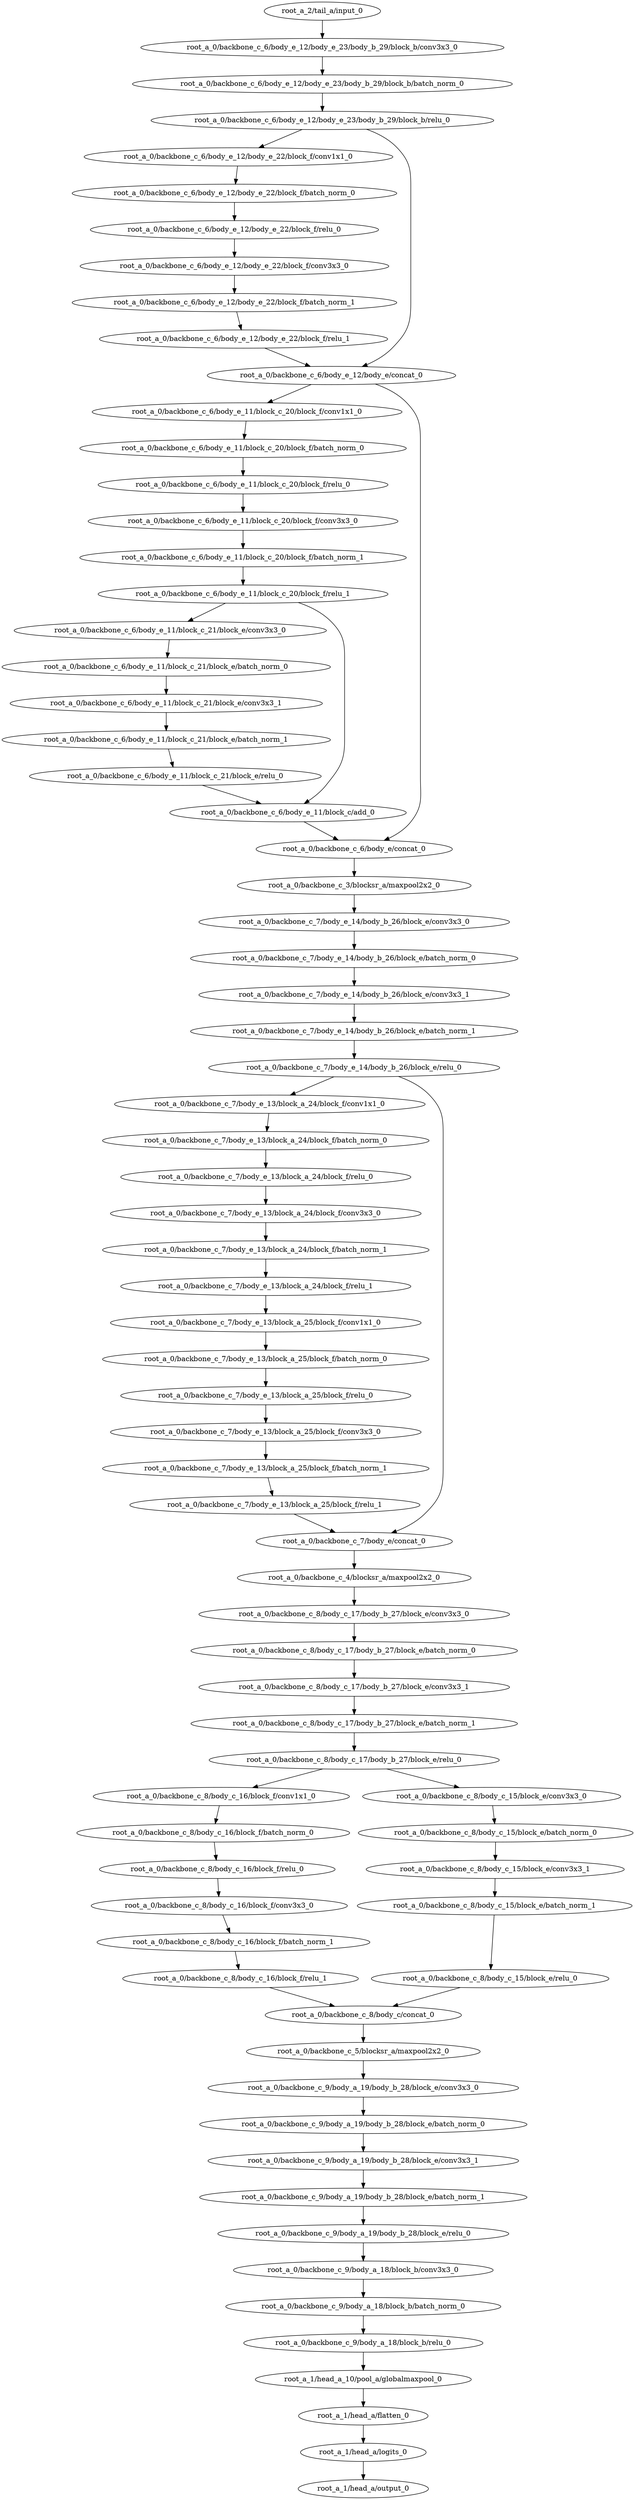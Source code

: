 digraph root_a {
	"root_a_2/tail_a/input_0"
	"root_a_0/backbone_c_6/body_e_12/body_e_23/body_b_29/block_b/conv3x3_0"
	"root_a_0/backbone_c_6/body_e_12/body_e_23/body_b_29/block_b/batch_norm_0"
	"root_a_0/backbone_c_6/body_e_12/body_e_23/body_b_29/block_b/relu_0"
	"root_a_0/backbone_c_6/body_e_12/body_e_22/block_f/conv1x1_0"
	"root_a_0/backbone_c_6/body_e_12/body_e_22/block_f/batch_norm_0"
	"root_a_0/backbone_c_6/body_e_12/body_e_22/block_f/relu_0"
	"root_a_0/backbone_c_6/body_e_12/body_e_22/block_f/conv3x3_0"
	"root_a_0/backbone_c_6/body_e_12/body_e_22/block_f/batch_norm_1"
	"root_a_0/backbone_c_6/body_e_12/body_e_22/block_f/relu_1"
	"root_a_0/backbone_c_6/body_e_12/body_e/concat_0"
	"root_a_0/backbone_c_6/body_e_11/block_c_20/block_f/conv1x1_0"
	"root_a_0/backbone_c_6/body_e_11/block_c_20/block_f/batch_norm_0"
	"root_a_0/backbone_c_6/body_e_11/block_c_20/block_f/relu_0"
	"root_a_0/backbone_c_6/body_e_11/block_c_20/block_f/conv3x3_0"
	"root_a_0/backbone_c_6/body_e_11/block_c_20/block_f/batch_norm_1"
	"root_a_0/backbone_c_6/body_e_11/block_c_20/block_f/relu_1"
	"root_a_0/backbone_c_6/body_e_11/block_c_21/block_e/conv3x3_0"
	"root_a_0/backbone_c_6/body_e_11/block_c_21/block_e/batch_norm_0"
	"root_a_0/backbone_c_6/body_e_11/block_c_21/block_e/conv3x3_1"
	"root_a_0/backbone_c_6/body_e_11/block_c_21/block_e/batch_norm_1"
	"root_a_0/backbone_c_6/body_e_11/block_c_21/block_e/relu_0"
	"root_a_0/backbone_c_6/body_e_11/block_c/add_0"
	"root_a_0/backbone_c_6/body_e/concat_0"
	"root_a_0/backbone_c_3/blocksr_a/maxpool2x2_0"
	"root_a_0/backbone_c_7/body_e_14/body_b_26/block_e/conv3x3_0"
	"root_a_0/backbone_c_7/body_e_14/body_b_26/block_e/batch_norm_0"
	"root_a_0/backbone_c_7/body_e_14/body_b_26/block_e/conv3x3_1"
	"root_a_0/backbone_c_7/body_e_14/body_b_26/block_e/batch_norm_1"
	"root_a_0/backbone_c_7/body_e_14/body_b_26/block_e/relu_0"
	"root_a_0/backbone_c_7/body_e_13/block_a_24/block_f/conv1x1_0"
	"root_a_0/backbone_c_7/body_e_13/block_a_24/block_f/batch_norm_0"
	"root_a_0/backbone_c_7/body_e_13/block_a_24/block_f/relu_0"
	"root_a_0/backbone_c_7/body_e_13/block_a_24/block_f/conv3x3_0"
	"root_a_0/backbone_c_7/body_e_13/block_a_24/block_f/batch_norm_1"
	"root_a_0/backbone_c_7/body_e_13/block_a_24/block_f/relu_1"
	"root_a_0/backbone_c_7/body_e_13/block_a_25/block_f/conv1x1_0"
	"root_a_0/backbone_c_7/body_e_13/block_a_25/block_f/batch_norm_0"
	"root_a_0/backbone_c_7/body_e_13/block_a_25/block_f/relu_0"
	"root_a_0/backbone_c_7/body_e_13/block_a_25/block_f/conv3x3_0"
	"root_a_0/backbone_c_7/body_e_13/block_a_25/block_f/batch_norm_1"
	"root_a_0/backbone_c_7/body_e_13/block_a_25/block_f/relu_1"
	"root_a_0/backbone_c_7/body_e/concat_0"
	"root_a_0/backbone_c_4/blocksr_a/maxpool2x2_0"
	"root_a_0/backbone_c_8/body_c_17/body_b_27/block_e/conv3x3_0"
	"root_a_0/backbone_c_8/body_c_17/body_b_27/block_e/batch_norm_0"
	"root_a_0/backbone_c_8/body_c_17/body_b_27/block_e/conv3x3_1"
	"root_a_0/backbone_c_8/body_c_17/body_b_27/block_e/batch_norm_1"
	"root_a_0/backbone_c_8/body_c_17/body_b_27/block_e/relu_0"
	"root_a_0/backbone_c_8/body_c_16/block_f/conv1x1_0"
	"root_a_0/backbone_c_8/body_c_16/block_f/batch_norm_0"
	"root_a_0/backbone_c_8/body_c_16/block_f/relu_0"
	"root_a_0/backbone_c_8/body_c_16/block_f/conv3x3_0"
	"root_a_0/backbone_c_8/body_c_16/block_f/batch_norm_1"
	"root_a_0/backbone_c_8/body_c_16/block_f/relu_1"
	"root_a_0/backbone_c_8/body_c_15/block_e/conv3x3_0"
	"root_a_0/backbone_c_8/body_c_15/block_e/batch_norm_0"
	"root_a_0/backbone_c_8/body_c_15/block_e/conv3x3_1"
	"root_a_0/backbone_c_8/body_c_15/block_e/batch_norm_1"
	"root_a_0/backbone_c_8/body_c_15/block_e/relu_0"
	"root_a_0/backbone_c_8/body_c/concat_0"
	"root_a_0/backbone_c_5/blocksr_a/maxpool2x2_0"
	"root_a_0/backbone_c_9/body_a_19/body_b_28/block_e/conv3x3_0"
	"root_a_0/backbone_c_9/body_a_19/body_b_28/block_e/batch_norm_0"
	"root_a_0/backbone_c_9/body_a_19/body_b_28/block_e/conv3x3_1"
	"root_a_0/backbone_c_9/body_a_19/body_b_28/block_e/batch_norm_1"
	"root_a_0/backbone_c_9/body_a_19/body_b_28/block_e/relu_0"
	"root_a_0/backbone_c_9/body_a_18/block_b/conv3x3_0"
	"root_a_0/backbone_c_9/body_a_18/block_b/batch_norm_0"
	"root_a_0/backbone_c_9/body_a_18/block_b/relu_0"
	"root_a_1/head_a_10/pool_a/globalmaxpool_0"
	"root_a_1/head_a/flatten_0"
	"root_a_1/head_a/logits_0"
	"root_a_1/head_a/output_0"

	"root_a_2/tail_a/input_0" -> "root_a_0/backbone_c_6/body_e_12/body_e_23/body_b_29/block_b/conv3x3_0"
	"root_a_0/backbone_c_6/body_e_12/body_e_23/body_b_29/block_b/conv3x3_0" -> "root_a_0/backbone_c_6/body_e_12/body_e_23/body_b_29/block_b/batch_norm_0"
	"root_a_0/backbone_c_6/body_e_12/body_e_23/body_b_29/block_b/batch_norm_0" -> "root_a_0/backbone_c_6/body_e_12/body_e_23/body_b_29/block_b/relu_0"
	"root_a_0/backbone_c_6/body_e_12/body_e_23/body_b_29/block_b/relu_0" -> "root_a_0/backbone_c_6/body_e_12/body_e_22/block_f/conv1x1_0"
	"root_a_0/backbone_c_6/body_e_12/body_e_22/block_f/conv1x1_0" -> "root_a_0/backbone_c_6/body_e_12/body_e_22/block_f/batch_norm_0"
	"root_a_0/backbone_c_6/body_e_12/body_e_22/block_f/batch_norm_0" -> "root_a_0/backbone_c_6/body_e_12/body_e_22/block_f/relu_0"
	"root_a_0/backbone_c_6/body_e_12/body_e_22/block_f/relu_0" -> "root_a_0/backbone_c_6/body_e_12/body_e_22/block_f/conv3x3_0"
	"root_a_0/backbone_c_6/body_e_12/body_e_22/block_f/conv3x3_0" -> "root_a_0/backbone_c_6/body_e_12/body_e_22/block_f/batch_norm_1"
	"root_a_0/backbone_c_6/body_e_12/body_e_22/block_f/batch_norm_1" -> "root_a_0/backbone_c_6/body_e_12/body_e_22/block_f/relu_1"
	"root_a_0/backbone_c_6/body_e_12/body_e_22/block_f/relu_1" -> "root_a_0/backbone_c_6/body_e_12/body_e/concat_0"
	"root_a_0/backbone_c_6/body_e_12/body_e_23/body_b_29/block_b/relu_0" -> "root_a_0/backbone_c_6/body_e_12/body_e/concat_0"
	"root_a_0/backbone_c_6/body_e_12/body_e/concat_0" -> "root_a_0/backbone_c_6/body_e_11/block_c_20/block_f/conv1x1_0"
	"root_a_0/backbone_c_6/body_e_11/block_c_20/block_f/conv1x1_0" -> "root_a_0/backbone_c_6/body_e_11/block_c_20/block_f/batch_norm_0"
	"root_a_0/backbone_c_6/body_e_11/block_c_20/block_f/batch_norm_0" -> "root_a_0/backbone_c_6/body_e_11/block_c_20/block_f/relu_0"
	"root_a_0/backbone_c_6/body_e_11/block_c_20/block_f/relu_0" -> "root_a_0/backbone_c_6/body_e_11/block_c_20/block_f/conv3x3_0"
	"root_a_0/backbone_c_6/body_e_11/block_c_20/block_f/conv3x3_0" -> "root_a_0/backbone_c_6/body_e_11/block_c_20/block_f/batch_norm_1"
	"root_a_0/backbone_c_6/body_e_11/block_c_20/block_f/batch_norm_1" -> "root_a_0/backbone_c_6/body_e_11/block_c_20/block_f/relu_1"
	"root_a_0/backbone_c_6/body_e_11/block_c_20/block_f/relu_1" -> "root_a_0/backbone_c_6/body_e_11/block_c_21/block_e/conv3x3_0"
	"root_a_0/backbone_c_6/body_e_11/block_c_21/block_e/conv3x3_0" -> "root_a_0/backbone_c_6/body_e_11/block_c_21/block_e/batch_norm_0"
	"root_a_0/backbone_c_6/body_e_11/block_c_21/block_e/batch_norm_0" -> "root_a_0/backbone_c_6/body_e_11/block_c_21/block_e/conv3x3_1"
	"root_a_0/backbone_c_6/body_e_11/block_c_21/block_e/conv3x3_1" -> "root_a_0/backbone_c_6/body_e_11/block_c_21/block_e/batch_norm_1"
	"root_a_0/backbone_c_6/body_e_11/block_c_21/block_e/batch_norm_1" -> "root_a_0/backbone_c_6/body_e_11/block_c_21/block_e/relu_0"
	"root_a_0/backbone_c_6/body_e_11/block_c_21/block_e/relu_0" -> "root_a_0/backbone_c_6/body_e_11/block_c/add_0"
	"root_a_0/backbone_c_6/body_e_11/block_c_20/block_f/relu_1" -> "root_a_0/backbone_c_6/body_e_11/block_c/add_0"
	"root_a_0/backbone_c_6/body_e_11/block_c/add_0" -> "root_a_0/backbone_c_6/body_e/concat_0"
	"root_a_0/backbone_c_6/body_e_12/body_e/concat_0" -> "root_a_0/backbone_c_6/body_e/concat_0"
	"root_a_0/backbone_c_6/body_e/concat_0" -> "root_a_0/backbone_c_3/blocksr_a/maxpool2x2_0"
	"root_a_0/backbone_c_3/blocksr_a/maxpool2x2_0" -> "root_a_0/backbone_c_7/body_e_14/body_b_26/block_e/conv3x3_0"
	"root_a_0/backbone_c_7/body_e_14/body_b_26/block_e/conv3x3_0" -> "root_a_0/backbone_c_7/body_e_14/body_b_26/block_e/batch_norm_0"
	"root_a_0/backbone_c_7/body_e_14/body_b_26/block_e/batch_norm_0" -> "root_a_0/backbone_c_7/body_e_14/body_b_26/block_e/conv3x3_1"
	"root_a_0/backbone_c_7/body_e_14/body_b_26/block_e/conv3x3_1" -> "root_a_0/backbone_c_7/body_e_14/body_b_26/block_e/batch_norm_1"
	"root_a_0/backbone_c_7/body_e_14/body_b_26/block_e/batch_norm_1" -> "root_a_0/backbone_c_7/body_e_14/body_b_26/block_e/relu_0"
	"root_a_0/backbone_c_7/body_e_14/body_b_26/block_e/relu_0" -> "root_a_0/backbone_c_7/body_e_13/block_a_24/block_f/conv1x1_0"
	"root_a_0/backbone_c_7/body_e_13/block_a_24/block_f/conv1x1_0" -> "root_a_0/backbone_c_7/body_e_13/block_a_24/block_f/batch_norm_0"
	"root_a_0/backbone_c_7/body_e_13/block_a_24/block_f/batch_norm_0" -> "root_a_0/backbone_c_7/body_e_13/block_a_24/block_f/relu_0"
	"root_a_0/backbone_c_7/body_e_13/block_a_24/block_f/relu_0" -> "root_a_0/backbone_c_7/body_e_13/block_a_24/block_f/conv3x3_0"
	"root_a_0/backbone_c_7/body_e_13/block_a_24/block_f/conv3x3_0" -> "root_a_0/backbone_c_7/body_e_13/block_a_24/block_f/batch_norm_1"
	"root_a_0/backbone_c_7/body_e_13/block_a_24/block_f/batch_norm_1" -> "root_a_0/backbone_c_7/body_e_13/block_a_24/block_f/relu_1"
	"root_a_0/backbone_c_7/body_e_13/block_a_24/block_f/relu_1" -> "root_a_0/backbone_c_7/body_e_13/block_a_25/block_f/conv1x1_0"
	"root_a_0/backbone_c_7/body_e_13/block_a_25/block_f/conv1x1_0" -> "root_a_0/backbone_c_7/body_e_13/block_a_25/block_f/batch_norm_0"
	"root_a_0/backbone_c_7/body_e_13/block_a_25/block_f/batch_norm_0" -> "root_a_0/backbone_c_7/body_e_13/block_a_25/block_f/relu_0"
	"root_a_0/backbone_c_7/body_e_13/block_a_25/block_f/relu_0" -> "root_a_0/backbone_c_7/body_e_13/block_a_25/block_f/conv3x3_0"
	"root_a_0/backbone_c_7/body_e_13/block_a_25/block_f/conv3x3_0" -> "root_a_0/backbone_c_7/body_e_13/block_a_25/block_f/batch_norm_1"
	"root_a_0/backbone_c_7/body_e_13/block_a_25/block_f/batch_norm_1" -> "root_a_0/backbone_c_7/body_e_13/block_a_25/block_f/relu_1"
	"root_a_0/backbone_c_7/body_e_13/block_a_25/block_f/relu_1" -> "root_a_0/backbone_c_7/body_e/concat_0"
	"root_a_0/backbone_c_7/body_e_14/body_b_26/block_e/relu_0" -> "root_a_0/backbone_c_7/body_e/concat_0"
	"root_a_0/backbone_c_7/body_e/concat_0" -> "root_a_0/backbone_c_4/blocksr_a/maxpool2x2_0"
	"root_a_0/backbone_c_4/blocksr_a/maxpool2x2_0" -> "root_a_0/backbone_c_8/body_c_17/body_b_27/block_e/conv3x3_0"
	"root_a_0/backbone_c_8/body_c_17/body_b_27/block_e/conv3x3_0" -> "root_a_0/backbone_c_8/body_c_17/body_b_27/block_e/batch_norm_0"
	"root_a_0/backbone_c_8/body_c_17/body_b_27/block_e/batch_norm_0" -> "root_a_0/backbone_c_8/body_c_17/body_b_27/block_e/conv3x3_1"
	"root_a_0/backbone_c_8/body_c_17/body_b_27/block_e/conv3x3_1" -> "root_a_0/backbone_c_8/body_c_17/body_b_27/block_e/batch_norm_1"
	"root_a_0/backbone_c_8/body_c_17/body_b_27/block_e/batch_norm_1" -> "root_a_0/backbone_c_8/body_c_17/body_b_27/block_e/relu_0"
	"root_a_0/backbone_c_8/body_c_17/body_b_27/block_e/relu_0" -> "root_a_0/backbone_c_8/body_c_16/block_f/conv1x1_0"
	"root_a_0/backbone_c_8/body_c_16/block_f/conv1x1_0" -> "root_a_0/backbone_c_8/body_c_16/block_f/batch_norm_0"
	"root_a_0/backbone_c_8/body_c_16/block_f/batch_norm_0" -> "root_a_0/backbone_c_8/body_c_16/block_f/relu_0"
	"root_a_0/backbone_c_8/body_c_16/block_f/relu_0" -> "root_a_0/backbone_c_8/body_c_16/block_f/conv3x3_0"
	"root_a_0/backbone_c_8/body_c_16/block_f/conv3x3_0" -> "root_a_0/backbone_c_8/body_c_16/block_f/batch_norm_1"
	"root_a_0/backbone_c_8/body_c_16/block_f/batch_norm_1" -> "root_a_0/backbone_c_8/body_c_16/block_f/relu_1"
	"root_a_0/backbone_c_8/body_c_17/body_b_27/block_e/relu_0" -> "root_a_0/backbone_c_8/body_c_15/block_e/conv3x3_0"
	"root_a_0/backbone_c_8/body_c_15/block_e/conv3x3_0" -> "root_a_0/backbone_c_8/body_c_15/block_e/batch_norm_0"
	"root_a_0/backbone_c_8/body_c_15/block_e/batch_norm_0" -> "root_a_0/backbone_c_8/body_c_15/block_e/conv3x3_1"
	"root_a_0/backbone_c_8/body_c_15/block_e/conv3x3_1" -> "root_a_0/backbone_c_8/body_c_15/block_e/batch_norm_1"
	"root_a_0/backbone_c_8/body_c_15/block_e/batch_norm_1" -> "root_a_0/backbone_c_8/body_c_15/block_e/relu_0"
	"root_a_0/backbone_c_8/body_c_16/block_f/relu_1" -> "root_a_0/backbone_c_8/body_c/concat_0"
	"root_a_0/backbone_c_8/body_c_15/block_e/relu_0" -> "root_a_0/backbone_c_8/body_c/concat_0"
	"root_a_0/backbone_c_8/body_c/concat_0" -> "root_a_0/backbone_c_5/blocksr_a/maxpool2x2_0"
	"root_a_0/backbone_c_5/blocksr_a/maxpool2x2_0" -> "root_a_0/backbone_c_9/body_a_19/body_b_28/block_e/conv3x3_0"
	"root_a_0/backbone_c_9/body_a_19/body_b_28/block_e/conv3x3_0" -> "root_a_0/backbone_c_9/body_a_19/body_b_28/block_e/batch_norm_0"
	"root_a_0/backbone_c_9/body_a_19/body_b_28/block_e/batch_norm_0" -> "root_a_0/backbone_c_9/body_a_19/body_b_28/block_e/conv3x3_1"
	"root_a_0/backbone_c_9/body_a_19/body_b_28/block_e/conv3x3_1" -> "root_a_0/backbone_c_9/body_a_19/body_b_28/block_e/batch_norm_1"
	"root_a_0/backbone_c_9/body_a_19/body_b_28/block_e/batch_norm_1" -> "root_a_0/backbone_c_9/body_a_19/body_b_28/block_e/relu_0"
	"root_a_0/backbone_c_9/body_a_19/body_b_28/block_e/relu_0" -> "root_a_0/backbone_c_9/body_a_18/block_b/conv3x3_0"
	"root_a_0/backbone_c_9/body_a_18/block_b/conv3x3_0" -> "root_a_0/backbone_c_9/body_a_18/block_b/batch_norm_0"
	"root_a_0/backbone_c_9/body_a_18/block_b/batch_norm_0" -> "root_a_0/backbone_c_9/body_a_18/block_b/relu_0"
	"root_a_0/backbone_c_9/body_a_18/block_b/relu_0" -> "root_a_1/head_a_10/pool_a/globalmaxpool_0"
	"root_a_1/head_a_10/pool_a/globalmaxpool_0" -> "root_a_1/head_a/flatten_0"
	"root_a_1/head_a/flatten_0" -> "root_a_1/head_a/logits_0"
	"root_a_1/head_a/logits_0" -> "root_a_1/head_a/output_0"

}